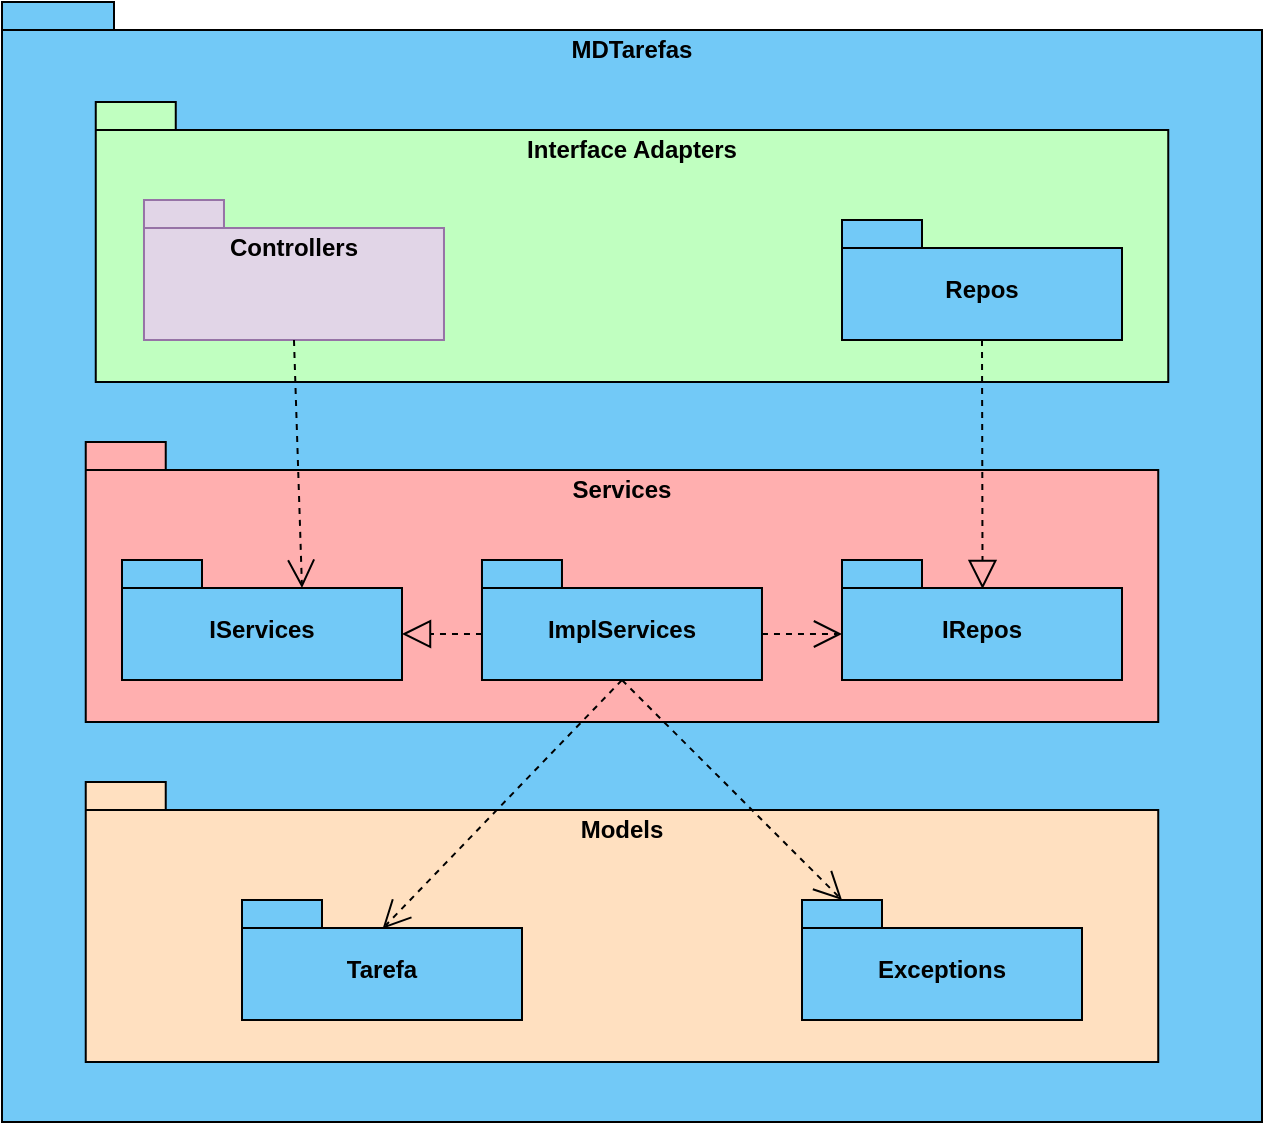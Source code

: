 <mxfile version="22.1.11" type="device">
  <diagram name="Página-1" id="AhROIFkPfJT7fVBIMRBf">
    <mxGraphModel dx="1290" dy="557" grid="1" gridSize="10" guides="1" tooltips="1" connect="1" arrows="1" fold="1" page="1" pageScale="1" pageWidth="827" pageHeight="1169" math="0" shadow="0">
      <root>
        <mxCell id="0" />
        <mxCell id="1" parent="0" />
        <mxCell id="Uaqw6-eDainwi5Q4oHqR-1" value="MDTarefas" style="shape=folder;fontStyle=1;spacingTop=10;tabWidth=40;tabHeight=14;tabPosition=left;html=1;whiteSpace=wrap;verticalAlign=top;fillColor=#72C9F7;" parent="1" vertex="1">
          <mxGeometry x="90" y="280" width="630" height="560" as="geometry" />
        </mxCell>
        <mxCell id="Uaqw6-eDainwi5Q4oHqR-5" value="Interface Adapters" style="shape=folder;fontStyle=1;spacingTop=10;tabWidth=40;tabHeight=14;tabPosition=left;html=1;whiteSpace=wrap;verticalAlign=top;fillColor=#c0ffc0;" parent="1" vertex="1">
          <mxGeometry x="136.88" y="330" width="536.25" height="140" as="geometry" />
        </mxCell>
        <mxCell id="Uaqw6-eDainwi5Q4oHqR-6" value="Controllers" style="shape=folder;fontStyle=1;spacingTop=10;tabWidth=40;tabHeight=14;tabPosition=left;html=1;whiteSpace=wrap;verticalAlign=top;fillColor=#e1d5e7;strokeColor=#9673a6;" parent="1" vertex="1">
          <mxGeometry x="160.99" y="379" width="150" height="70" as="geometry" />
        </mxCell>
        <mxCell id="Uaqw6-eDainwi5Q4oHqR-7" value="Repos" style="shape=folder;fontStyle=1;spacingTop=10;tabWidth=40;tabHeight=14;tabPosition=left;html=1;whiteSpace=wrap;fillColor=#72C9F7;" parent="1" vertex="1">
          <mxGeometry x="510" y="389" width="140" height="60" as="geometry" />
        </mxCell>
        <mxCell id="Uaqw6-eDainwi5Q4oHqR-10" value="Services" style="shape=folder;fontStyle=1;spacingTop=10;tabWidth=40;tabHeight=14;tabPosition=left;html=1;whiteSpace=wrap;verticalAlign=top;fillColor=#ffafaf;" parent="1" vertex="1">
          <mxGeometry x="131.87" y="500" width="536.25" height="140" as="geometry" />
        </mxCell>
        <mxCell id="Uaqw6-eDainwi5Q4oHqR-11" value="IRepos" style="shape=folder;fontStyle=1;spacingTop=10;tabWidth=40;tabHeight=14;tabPosition=left;html=1;whiteSpace=wrap;fillColor=#72C9F7;" parent="1" vertex="1">
          <mxGeometry x="510" y="559" width="140" height="60" as="geometry" />
        </mxCell>
        <mxCell id="Uaqw6-eDainwi5Q4oHqR-12" value="IServices" style="shape=folder;fontStyle=1;spacingTop=10;tabWidth=40;tabHeight=14;tabPosition=left;html=1;whiteSpace=wrap;fillColor=#72C9F7;" parent="1" vertex="1">
          <mxGeometry x="150" y="559" width="140" height="60" as="geometry" />
        </mxCell>
        <mxCell id="Uaqw6-eDainwi5Q4oHqR-13" value="ImplServices" style="shape=folder;fontStyle=1;spacingTop=10;tabWidth=40;tabHeight=14;tabPosition=left;html=1;whiteSpace=wrap;fillColor=#72C9F7;" parent="1" vertex="1">
          <mxGeometry x="329.99" y="559" width="140" height="60" as="geometry" />
        </mxCell>
        <mxCell id="Uaqw6-eDainwi5Q4oHqR-14" value="Models" style="shape=folder;fontStyle=1;spacingTop=10;tabWidth=40;tabHeight=14;tabPosition=left;html=1;whiteSpace=wrap;verticalAlign=top;fillColor=#ffe0c0;" parent="1" vertex="1">
          <mxGeometry x="131.87" y="670" width="536.25" height="140" as="geometry" />
        </mxCell>
        <mxCell id="Uaqw6-eDainwi5Q4oHqR-15" value="Exceptions" style="shape=folder;fontStyle=1;spacingTop=10;tabWidth=40;tabHeight=14;tabPosition=left;html=1;whiteSpace=wrap;fillColor=#72C9F7;" parent="1" vertex="1">
          <mxGeometry x="490" y="729" width="140" height="60" as="geometry" />
        </mxCell>
        <mxCell id="Uaqw6-eDainwi5Q4oHqR-17" value="Tarefa" style="shape=folder;fontStyle=1;spacingTop=10;tabWidth=40;tabHeight=14;tabPosition=left;html=1;whiteSpace=wrap;fillColor=#72C9F7;" parent="1" vertex="1">
          <mxGeometry x="210" y="729" width="140" height="60" as="geometry" />
        </mxCell>
        <mxCell id="Uaqw6-eDainwi5Q4oHqR-18" value="" style="endArrow=open;endSize=12;dashed=1;html=1;rounded=0;entryX=0.502;entryY=0.239;entryDx=0;entryDy=0;entryPerimeter=0;exitX=0.5;exitY=1;exitDx=0;exitDy=0;exitPerimeter=0;" parent="1" source="Uaqw6-eDainwi5Q4oHqR-13" target="Uaqw6-eDainwi5Q4oHqR-17" edge="1">
          <mxGeometry width="160" relative="1" as="geometry">
            <mxPoint x="290" y="610" as="sourcePoint" />
            <mxPoint x="450" y="610" as="targetPoint" />
          </mxGeometry>
        </mxCell>
        <mxCell id="Uaqw6-eDainwi5Q4oHqR-19" value="" style="endArrow=open;endSize=12;dashed=1;html=1;rounded=0;entryX=0;entryY=0;entryDx=20;entryDy=0;entryPerimeter=0;exitX=0.5;exitY=1;exitDx=0;exitDy=0;exitPerimeter=0;" parent="1" source="Uaqw6-eDainwi5Q4oHqR-13" target="Uaqw6-eDainwi5Q4oHqR-15" edge="1">
          <mxGeometry width="160" relative="1" as="geometry">
            <mxPoint x="410" y="629" as="sourcePoint" />
            <mxPoint x="410" y="753" as="targetPoint" />
          </mxGeometry>
        </mxCell>
        <mxCell id="Uaqw6-eDainwi5Q4oHqR-21" value="" style="endArrow=block;dashed=1;endFill=0;endSize=12;html=1;rounded=0;exitX=0;exitY=0;exitDx=0;exitDy=37;exitPerimeter=0;entryX=0;entryY=0;entryDx=140;entryDy=37;entryPerimeter=0;" parent="1" source="Uaqw6-eDainwi5Q4oHqR-13" target="Uaqw6-eDainwi5Q4oHqR-12" edge="1">
          <mxGeometry width="160" relative="1" as="geometry">
            <mxPoint x="350" y="570" as="sourcePoint" />
            <mxPoint x="510" y="570" as="targetPoint" />
          </mxGeometry>
        </mxCell>
        <mxCell id="Uaqw6-eDainwi5Q4oHqR-22" value="" style="endArrow=open;endSize=12;dashed=1;html=1;rounded=0;exitX=0;exitY=0;exitDx=140;exitDy=37;exitPerimeter=0;entryX=0;entryY=0;entryDx=0;entryDy=37;entryPerimeter=0;" parent="1" source="Uaqw6-eDainwi5Q4oHqR-13" target="Uaqw6-eDainwi5Q4oHqR-11" edge="1">
          <mxGeometry width="160" relative="1" as="geometry">
            <mxPoint x="350" y="570" as="sourcePoint" />
            <mxPoint x="510" y="570" as="targetPoint" />
          </mxGeometry>
        </mxCell>
        <mxCell id="Uaqw6-eDainwi5Q4oHqR-23" value="" style="endArrow=open;endSize=12;dashed=1;html=1;rounded=0;exitX=0.5;exitY=1;exitDx=0;exitDy=0;exitPerimeter=0;entryX=0;entryY=0;entryDx=90;entryDy=14;entryPerimeter=0;" parent="1" source="Uaqw6-eDainwi5Q4oHqR-6" target="Uaqw6-eDainwi5Q4oHqR-12" edge="1">
          <mxGeometry width="160" relative="1" as="geometry">
            <mxPoint x="400" y="449" as="sourcePoint" />
            <mxPoint x="520" y="606" as="targetPoint" />
          </mxGeometry>
        </mxCell>
        <mxCell id="Uaqw6-eDainwi5Q4oHqR-24" value="" style="endArrow=block;dashed=1;endFill=0;endSize=12;html=1;rounded=0;exitX=0.5;exitY=1;exitDx=0;exitDy=0;exitPerimeter=0;entryX=0.502;entryY=0.241;entryDx=0;entryDy=0;entryPerimeter=0;" parent="1" source="Uaqw6-eDainwi5Q4oHqR-7" target="Uaqw6-eDainwi5Q4oHqR-11" edge="1">
          <mxGeometry width="160" relative="1" as="geometry">
            <mxPoint x="340" y="606" as="sourcePoint" />
            <mxPoint x="300" y="606" as="targetPoint" />
          </mxGeometry>
        </mxCell>
      </root>
    </mxGraphModel>
  </diagram>
</mxfile>

